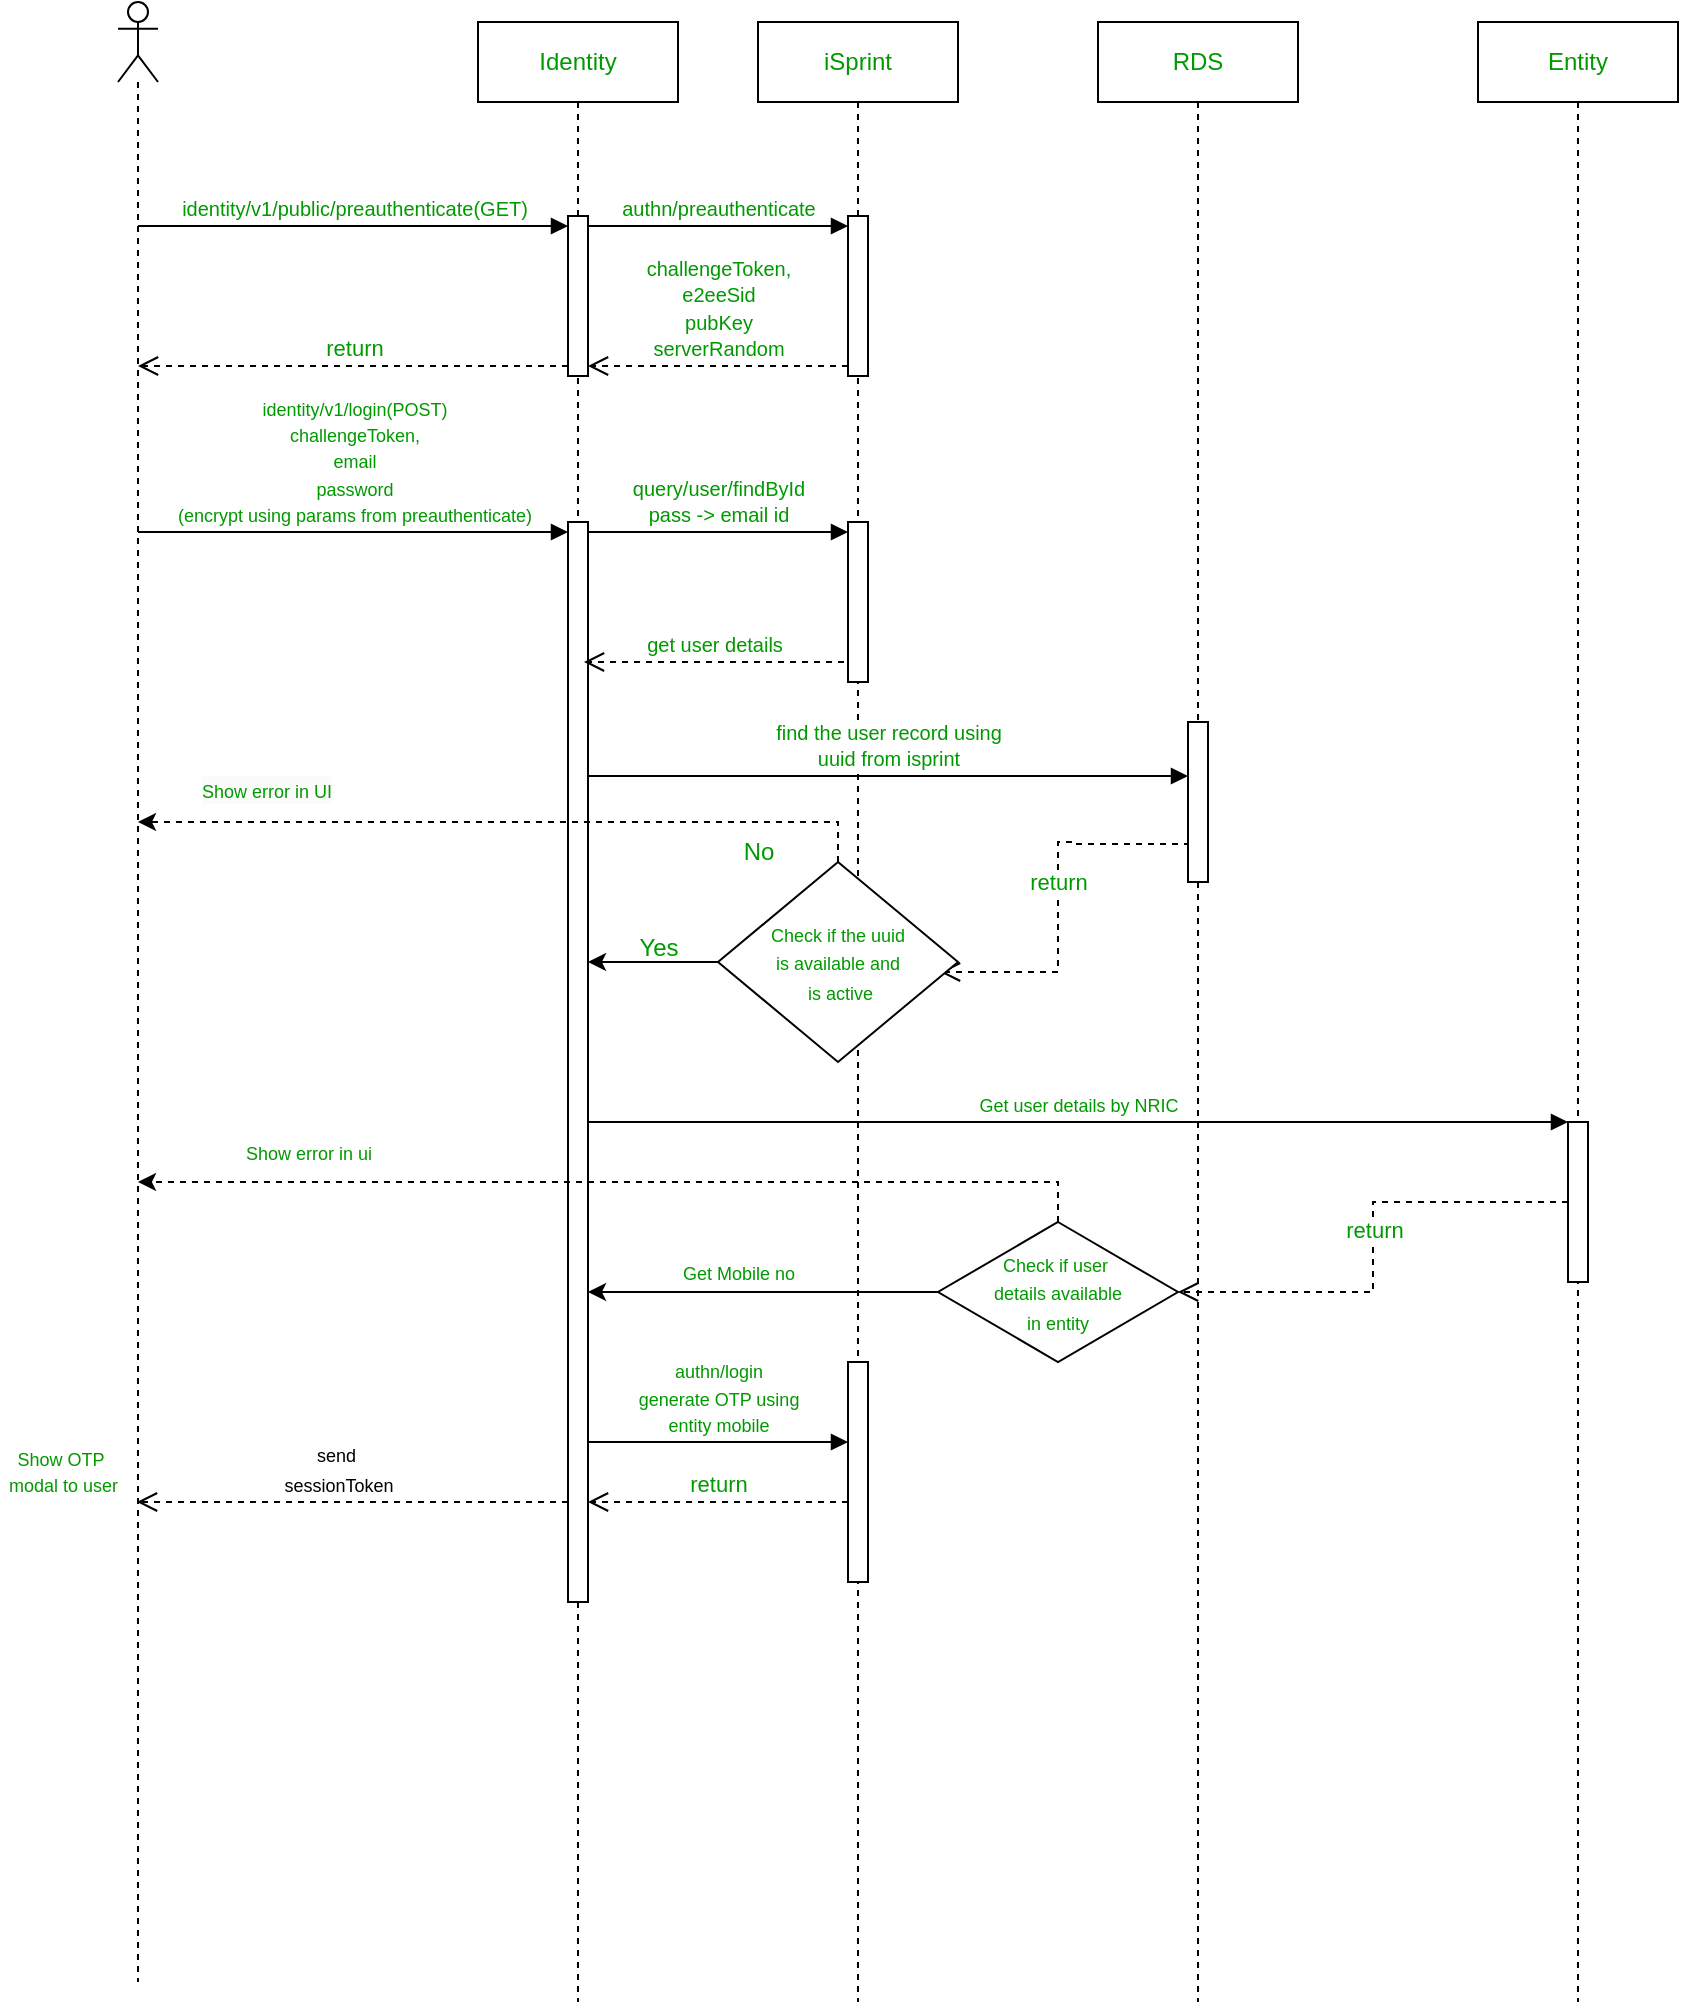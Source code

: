 <mxfile version="22.0.4" type="github">
  <diagram name="Page-1" id="RJbHu5sxq5I47JQGmV-o">
    <mxGraphModel dx="794" dy="432" grid="1" gridSize="10" guides="1" tooltips="1" connect="1" arrows="1" fold="1" page="1" pageScale="1" pageWidth="850" pageHeight="1100" math="0" shadow="0">
      <root>
        <mxCell id="0" />
        <mxCell id="1" parent="0" />
        <mxCell id="B1Z8W7b9JruNJQS_tEDy-1" value="" style="shape=umlLifeline;perimeter=lifelinePerimeter;whiteSpace=wrap;html=1;container=1;dropTarget=0;collapsible=0;recursiveResize=0;outlineConnect=0;portConstraint=eastwest;newEdgeStyle={&quot;curved&quot;:0,&quot;rounded&quot;:0};participant=umlActor;fontColor=#009900;" vertex="1" parent="1">
          <mxGeometry x="80" y="70" width="20" height="990" as="geometry" />
        </mxCell>
        <mxCell id="B1Z8W7b9JruNJQS_tEDy-2" value="Identity" style="shape=umlLifeline;perimeter=lifelinePerimeter;whiteSpace=wrap;html=1;container=1;dropTarget=0;collapsible=0;recursiveResize=0;outlineConnect=0;portConstraint=eastwest;newEdgeStyle={&quot;curved&quot;:0,&quot;rounded&quot;:0};fontColor=#009900;" vertex="1" parent="1">
          <mxGeometry x="260" y="80" width="100" height="990" as="geometry" />
        </mxCell>
        <mxCell id="B1Z8W7b9JruNJQS_tEDy-6" value="" style="html=1;points=[[0,0,0,0,5],[0,1,0,0,-5],[1,0,0,0,5],[1,1,0,0,-5]];perimeter=orthogonalPerimeter;outlineConnect=0;targetShapes=umlLifeline;portConstraint=eastwest;newEdgeStyle={&quot;curved&quot;:0,&quot;rounded&quot;:0};fontColor=#009900;" vertex="1" parent="B1Z8W7b9JruNJQS_tEDy-2">
          <mxGeometry x="45" y="97" width="10" height="80" as="geometry" />
        </mxCell>
        <mxCell id="B1Z8W7b9JruNJQS_tEDy-16" value="" style="html=1;points=[[0,0,0,0,5],[0,1,0,0,-5],[1,0,0,0,5],[1,1,0,0,-5]];perimeter=orthogonalPerimeter;outlineConnect=0;targetShapes=umlLifeline;portConstraint=eastwest;newEdgeStyle={&quot;curved&quot;:0,&quot;rounded&quot;:0};fontColor=#009900;" vertex="1" parent="B1Z8W7b9JruNJQS_tEDy-2">
          <mxGeometry x="45" y="250" width="10" height="540" as="geometry" />
        </mxCell>
        <mxCell id="B1Z8W7b9JruNJQS_tEDy-3" value="iSprint" style="shape=umlLifeline;perimeter=lifelinePerimeter;whiteSpace=wrap;html=1;container=1;dropTarget=0;collapsible=0;recursiveResize=0;outlineConnect=0;portConstraint=eastwest;newEdgeStyle={&quot;curved&quot;:0,&quot;rounded&quot;:0};fontColor=#009900;" vertex="1" parent="1">
          <mxGeometry x="400" y="80" width="100" height="990" as="geometry" />
        </mxCell>
        <mxCell id="B1Z8W7b9JruNJQS_tEDy-10" value="" style="html=1;points=[[0,0,0,0,5],[0,1,0,0,-5],[1,0,0,0,5],[1,1,0,0,-5]];perimeter=orthogonalPerimeter;outlineConnect=0;targetShapes=umlLifeline;portConstraint=eastwest;newEdgeStyle={&quot;curved&quot;:0,&quot;rounded&quot;:0};fontColor=#009900;" vertex="1" parent="B1Z8W7b9JruNJQS_tEDy-3">
          <mxGeometry x="45" y="97" width="10" height="80" as="geometry" />
        </mxCell>
        <mxCell id="B1Z8W7b9JruNJQS_tEDy-19" value="" style="html=1;points=[[0,0,0,0,5],[0,1,0,0,-5],[1,0,0,0,5],[1,1,0,0,-5]];perimeter=orthogonalPerimeter;outlineConnect=0;targetShapes=umlLifeline;portConstraint=eastwest;newEdgeStyle={&quot;curved&quot;:0,&quot;rounded&quot;:0};fontColor=#009900;" vertex="1" parent="B1Z8W7b9JruNJQS_tEDy-3">
          <mxGeometry x="45" y="250" width="10" height="80" as="geometry" />
        </mxCell>
        <mxCell id="B1Z8W7b9JruNJQS_tEDy-43" value="" style="html=1;points=[[0,0,0,0,5],[0,1,0,0,-5],[1,0,0,0,5],[1,1,0,0,-5]];perimeter=orthogonalPerimeter;outlineConnect=0;targetShapes=umlLifeline;portConstraint=eastwest;newEdgeStyle={&quot;curved&quot;:0,&quot;rounded&quot;:0};fontColor=#009900;" vertex="1" parent="B1Z8W7b9JruNJQS_tEDy-3">
          <mxGeometry x="45" y="670" width="10" height="110" as="geometry" />
        </mxCell>
        <mxCell id="B1Z8W7b9JruNJQS_tEDy-4" value="RDS" style="shape=umlLifeline;perimeter=lifelinePerimeter;whiteSpace=wrap;html=1;container=1;dropTarget=0;collapsible=0;recursiveResize=0;outlineConnect=0;portConstraint=eastwest;newEdgeStyle={&quot;curved&quot;:0,&quot;rounded&quot;:0};fontColor=#009900;" vertex="1" parent="1">
          <mxGeometry x="570" y="80" width="100" height="990" as="geometry" />
        </mxCell>
        <mxCell id="B1Z8W7b9JruNJQS_tEDy-22" value="" style="html=1;points=[[0,0,0,0,5],[0,1,0,0,-5],[1,0,0,0,5],[1,1,0,0,-5]];perimeter=orthogonalPerimeter;outlineConnect=0;targetShapes=umlLifeline;portConstraint=eastwest;newEdgeStyle={&quot;curved&quot;:0,&quot;rounded&quot;:0};fontColor=#009900;" vertex="1" parent="B1Z8W7b9JruNJQS_tEDy-4">
          <mxGeometry x="45" y="350" width="10" height="80" as="geometry" />
        </mxCell>
        <mxCell id="B1Z8W7b9JruNJQS_tEDy-5" value="Entity" style="shape=umlLifeline;perimeter=lifelinePerimeter;whiteSpace=wrap;html=1;container=1;dropTarget=0;collapsible=0;recursiveResize=0;outlineConnect=0;portConstraint=eastwest;newEdgeStyle={&quot;curved&quot;:0,&quot;rounded&quot;:0};fontColor=#009900;" vertex="1" parent="1">
          <mxGeometry x="760" y="80" width="100" height="990" as="geometry" />
        </mxCell>
        <mxCell id="B1Z8W7b9JruNJQS_tEDy-37" value="" style="html=1;points=[[0,0,0,0,5],[0,1,0,0,-5],[1,0,0,0,5],[1,1,0,0,-5]];perimeter=orthogonalPerimeter;outlineConnect=0;targetShapes=umlLifeline;portConstraint=eastwest;newEdgeStyle={&quot;curved&quot;:0,&quot;rounded&quot;:0};fontColor=#009900;" vertex="1" parent="B1Z8W7b9JruNJQS_tEDy-5">
          <mxGeometry x="45" y="550" width="10" height="80" as="geometry" />
        </mxCell>
        <mxCell id="B1Z8W7b9JruNJQS_tEDy-7" value="&lt;font style=&quot;font-size: 10px;&quot;&gt;identity/v1/public/preauthenticate(GET)&lt;/font&gt;" style="html=1;verticalAlign=bottom;endArrow=block;curved=0;rounded=0;entryX=0;entryY=0;entryDx=0;entryDy=5;fontColor=#009900;" edge="1" target="B1Z8W7b9JruNJQS_tEDy-6" parent="1" source="B1Z8W7b9JruNJQS_tEDy-1">
          <mxGeometry relative="1" as="geometry">
            <mxPoint x="210" y="195" as="sourcePoint" />
          </mxGeometry>
        </mxCell>
        <mxCell id="B1Z8W7b9JruNJQS_tEDy-8" value="return" style="html=1;verticalAlign=bottom;endArrow=open;dashed=1;endSize=8;curved=0;rounded=0;exitX=0;exitY=1;exitDx=0;exitDy=-5;fontColor=#009900;" edge="1" source="B1Z8W7b9JruNJQS_tEDy-6" parent="1" target="B1Z8W7b9JruNJQS_tEDy-1">
          <mxGeometry relative="1" as="geometry">
            <mxPoint x="210" y="265" as="targetPoint" />
          </mxGeometry>
        </mxCell>
        <mxCell id="B1Z8W7b9JruNJQS_tEDy-11" value="&lt;font style=&quot;font-size: 10px;&quot;&gt;authn/preauthenticate&lt;/font&gt;" style="html=1;verticalAlign=bottom;endArrow=block;curved=0;rounded=0;entryX=0;entryY=0;entryDx=0;entryDy=5;fontColor=#009900;" edge="1" parent="1" target="B1Z8W7b9JruNJQS_tEDy-10" source="B1Z8W7b9JruNJQS_tEDy-6">
          <mxGeometry relative="1" as="geometry">
            <mxPoint x="300" y="182" as="sourcePoint" />
          </mxGeometry>
        </mxCell>
        <mxCell id="B1Z8W7b9JruNJQS_tEDy-12" value="&lt;font style=&quot;font-size: 10px;&quot;&gt;challengeToken,&lt;br&gt;e2eeSid&lt;br&gt;pubKey&lt;br&gt;serverRandom&lt;/font&gt;" style="html=1;verticalAlign=bottom;endArrow=open;dashed=1;endSize=8;curved=0;rounded=0;exitX=0;exitY=1;exitDx=0;exitDy=-5;entryX=1;entryY=1;entryDx=0;entryDy=-5;entryPerimeter=0;fontColor=#009900;" edge="1" parent="1" source="B1Z8W7b9JruNJQS_tEDy-10" target="B1Z8W7b9JruNJQS_tEDy-6">
          <mxGeometry relative="1" as="geometry">
            <mxPoint x="300" y="252" as="targetPoint" />
          </mxGeometry>
        </mxCell>
        <mxCell id="B1Z8W7b9JruNJQS_tEDy-17" value="&lt;font style=&quot;font-size: 9px;&quot;&gt;identity/v1/login(POST)&lt;br&gt;challengeToken,&lt;br&gt;email&lt;br&gt;password &lt;br&gt;(encrypt using params from preauthenticate)&lt;/font&gt;" style="html=1;verticalAlign=bottom;endArrow=block;curved=0;rounded=0;entryX=0;entryY=0;entryDx=0;entryDy=5;fontColor=#009900;" edge="1" parent="1" target="B1Z8W7b9JruNJQS_tEDy-16" source="B1Z8W7b9JruNJQS_tEDy-1">
          <mxGeometry relative="1" as="geometry">
            <mxPoint x="130" y="335" as="sourcePoint" />
          </mxGeometry>
        </mxCell>
        <mxCell id="B1Z8W7b9JruNJQS_tEDy-20" value="&lt;font style=&quot;font-size: 10px;&quot;&gt;query/user/findById&lt;br&gt;pass -&amp;gt; email id&lt;br&gt;&lt;/font&gt;" style="html=1;verticalAlign=bottom;endArrow=block;curved=0;rounded=0;exitX=1;exitY=0;exitDx=0;exitDy=5;exitPerimeter=0;entryX=0;entryY=0;entryDx=0;entryDy=5;entryPerimeter=0;fontColor=#009900;" edge="1" parent="1" source="B1Z8W7b9JruNJQS_tEDy-16" target="B1Z8W7b9JruNJQS_tEDy-19">
          <mxGeometry relative="1" as="geometry">
            <mxPoint x="340" y="340" as="sourcePoint" />
            <mxPoint x="410" y="335" as="targetPoint" />
          </mxGeometry>
        </mxCell>
        <mxCell id="B1Z8W7b9JruNJQS_tEDy-21" value="&lt;span style=&quot;font-size: 10px;&quot;&gt;get user details&lt;/span&gt;" style="html=1;verticalAlign=bottom;endArrow=open;dashed=1;endSize=8;curved=0;rounded=0;exitX=0;exitY=1;exitDx=0;exitDy=-5;entryX=1;entryY=1;entryDx=0;entryDy=-5;entryPerimeter=0;fontColor=#009900;" edge="1" parent="1">
          <mxGeometry relative="1" as="geometry">
            <mxPoint x="313" y="400" as="targetPoint" />
            <mxPoint x="443" y="400" as="sourcePoint" />
          </mxGeometry>
        </mxCell>
        <mxCell id="B1Z8W7b9JruNJQS_tEDy-23" value="&lt;font style=&quot;font-size: 10px;&quot;&gt;find the user record using &lt;br&gt;uuid from isprint&lt;br&gt;&lt;/font&gt;" style="html=1;verticalAlign=bottom;endArrow=block;curved=0;rounded=0;fontColor=#009900;" edge="1" parent="1">
          <mxGeometry relative="1" as="geometry">
            <mxPoint x="315" y="457" as="sourcePoint" />
            <mxPoint x="615" y="457" as="targetPoint" />
          </mxGeometry>
        </mxCell>
        <mxCell id="B1Z8W7b9JruNJQS_tEDy-25" value="return" style="html=1;verticalAlign=bottom;endArrow=open;dashed=1;endSize=8;rounded=0;entryX=0.925;entryY=0.55;entryDx=0;entryDy=0;entryPerimeter=0;strokeColor=default;edgeStyle=orthogonalEdgeStyle;fontColor=#009900;" edge="1" parent="1" target="B1Z8W7b9JruNJQS_tEDy-28">
          <mxGeometry x="0.004" relative="1" as="geometry">
            <mxPoint x="615" y="490" as="sourcePoint" />
            <mxPoint x="500" y="520" as="targetPoint" />
            <Array as="points">
              <mxPoint x="615" y="491" />
              <mxPoint x="558" y="491" />
              <mxPoint x="558" y="490" />
              <mxPoint x="550" y="490" />
              <mxPoint x="550" y="555" />
            </Array>
            <mxPoint as="offset" />
          </mxGeometry>
        </mxCell>
        <mxCell id="B1Z8W7b9JruNJQS_tEDy-30" style="rounded=0;orthogonalLoop=1;jettySize=auto;html=1;exitX=0;exitY=0.5;exitDx=0;exitDy=0;fontColor=#009900;" edge="1" parent="1" source="B1Z8W7b9JruNJQS_tEDy-28" target="B1Z8W7b9JruNJQS_tEDy-16">
          <mxGeometry relative="1" as="geometry" />
        </mxCell>
        <mxCell id="B1Z8W7b9JruNJQS_tEDy-31" style="edgeStyle=orthogonalEdgeStyle;rounded=0;orthogonalLoop=1;jettySize=auto;html=1;exitX=0.5;exitY=0;exitDx=0;exitDy=0;dashed=1;fontColor=#009900;" edge="1" parent="1" source="B1Z8W7b9JruNJQS_tEDy-28" target="B1Z8W7b9JruNJQS_tEDy-1">
          <mxGeometry relative="1" as="geometry">
            <Array as="points">
              <mxPoint x="440" y="480" />
            </Array>
          </mxGeometry>
        </mxCell>
        <mxCell id="B1Z8W7b9JruNJQS_tEDy-28" value="&lt;font style=&quot;font-size: 9px;&quot;&gt;Check if the uuid &lt;br&gt;is available and&lt;br&gt;&amp;nbsp;is active&lt;/font&gt;" style="rhombus;whiteSpace=wrap;html=1;fontColor=#009900;" vertex="1" parent="1">
          <mxGeometry x="380" y="500" width="120" height="100" as="geometry" />
        </mxCell>
        <mxCell id="B1Z8W7b9JruNJQS_tEDy-32" value="No" style="text;html=1;align=center;verticalAlign=middle;resizable=0;points=[];autosize=1;strokeColor=none;fillColor=none;fontColor=#009900;" vertex="1" parent="1">
          <mxGeometry x="380" y="480" width="40" height="30" as="geometry" />
        </mxCell>
        <mxCell id="B1Z8W7b9JruNJQS_tEDy-33" value="Yes" style="text;html=1;align=center;verticalAlign=middle;resizable=0;points=[];autosize=1;strokeColor=none;fillColor=none;fontColor=#009900;" vertex="1" parent="1">
          <mxGeometry x="330" y="528" width="40" height="30" as="geometry" />
        </mxCell>
        <mxCell id="B1Z8W7b9JruNJQS_tEDy-35" value="&lt;span style=&quot;font-family: Helvetica; font-style: normal; font-variant-ligatures: normal; font-variant-caps: normal; font-weight: 400; letter-spacing: normal; orphans: 2; text-align: center; text-indent: 0px; text-transform: none; widows: 2; word-spacing: 0px; -webkit-text-stroke-width: 0px; background-color: rgb(251, 251, 251); text-decoration-thickness: initial; text-decoration-style: initial; text-decoration-color: initial; float: none; display: inline !important;&quot;&gt;&lt;font style=&quot;font-size: 9px;&quot;&gt;Show error in UI&lt;/font&gt;&lt;/span&gt;" style="text;whiteSpace=wrap;html=1;fontColor=#009900;" vertex="1" parent="1">
          <mxGeometry x="120" y="450" width="120" height="40" as="geometry" />
        </mxCell>
        <mxCell id="B1Z8W7b9JruNJQS_tEDy-38" value="&lt;font style=&quot;font-size: 9px;&quot;&gt;Get user details by NRIC&lt;/font&gt;" style="html=1;verticalAlign=bottom;endArrow=block;curved=0;rounded=0;fontColor=#009900;" edge="1" parent="1" source="B1Z8W7b9JruNJQS_tEDy-16" target="B1Z8W7b9JruNJQS_tEDy-37">
          <mxGeometry relative="1" as="geometry">
            <mxPoint x="350" y="630" as="sourcePoint" />
            <mxPoint x="740" y="640" as="targetPoint" />
          </mxGeometry>
        </mxCell>
        <mxCell id="B1Z8W7b9JruNJQS_tEDy-44" style="rounded=0;orthogonalLoop=1;jettySize=auto;html=1;exitX=0;exitY=0.5;exitDx=0;exitDy=0;fontColor=#009900;" edge="1" parent="1" source="B1Z8W7b9JruNJQS_tEDy-39" target="B1Z8W7b9JruNJQS_tEDy-16">
          <mxGeometry relative="1" as="geometry" />
        </mxCell>
        <mxCell id="B1Z8W7b9JruNJQS_tEDy-39" value="&lt;font style=&quot;font-size: 9px;&quot;&gt;Check if user&amp;nbsp;&lt;br&gt;details available&lt;br&gt;in entity&lt;br&gt;&lt;/font&gt;" style="rhombus;whiteSpace=wrap;html=1;fontColor=#009900;" vertex="1" parent="1">
          <mxGeometry x="490" y="680" width="120" height="70" as="geometry" />
        </mxCell>
        <mxCell id="B1Z8W7b9JruNJQS_tEDy-40" value="return" style="html=1;verticalAlign=bottom;endArrow=open;dashed=1;endSize=8;rounded=0;entryX=1;entryY=0.5;entryDx=0;entryDy=0;edgeStyle=orthogonalEdgeStyle;fontColor=#009900;" edge="1" parent="1" source="B1Z8W7b9JruNJQS_tEDy-37" target="B1Z8W7b9JruNJQS_tEDy-39">
          <mxGeometry relative="1" as="geometry">
            <mxPoint x="760" y="680" as="sourcePoint" />
            <mxPoint x="680" y="680" as="targetPoint" />
          </mxGeometry>
        </mxCell>
        <mxCell id="B1Z8W7b9JruNJQS_tEDy-41" style="edgeStyle=orthogonalEdgeStyle;rounded=0;orthogonalLoop=1;jettySize=auto;html=1;exitX=0.5;exitY=0;exitDx=0;exitDy=0;dashed=1;fontColor=#009900;" edge="1" parent="1" target="B1Z8W7b9JruNJQS_tEDy-1">
          <mxGeometry relative="1" as="geometry">
            <mxPoint x="550" y="680" as="sourcePoint" />
            <mxPoint x="200" y="660" as="targetPoint" />
            <Array as="points">
              <mxPoint x="550" y="660" />
            </Array>
          </mxGeometry>
        </mxCell>
        <mxCell id="B1Z8W7b9JruNJQS_tEDy-42" value="&lt;font style=&quot;font-size: 9px;&quot;&gt;Show error in ui&lt;/font&gt;" style="text;html=1;align=center;verticalAlign=middle;resizable=0;points=[];autosize=1;strokeColor=none;fillColor=none;fontColor=#009900;" vertex="1" parent="1">
          <mxGeometry x="130" y="630" width="90" height="30" as="geometry" />
        </mxCell>
        <mxCell id="B1Z8W7b9JruNJQS_tEDy-45" value="&lt;font style=&quot;font-size: 9px;&quot;&gt;Get Mobile no&lt;/font&gt;" style="text;html=1;align=center;verticalAlign=middle;resizable=0;points=[];autosize=1;strokeColor=none;fillColor=none;fontColor=#009900;" vertex="1" parent="1">
          <mxGeometry x="350" y="690" width="80" height="30" as="geometry" />
        </mxCell>
        <mxCell id="B1Z8W7b9JruNJQS_tEDy-48" value="&lt;font style=&quot;font-size: 9px;&quot;&gt;authn/login&lt;br&gt;generate OTP using &lt;br&gt;entity mobile&lt;/font&gt;" style="html=1;verticalAlign=bottom;endArrow=block;curved=0;rounded=0;exitX=0.967;exitY=0.97;exitDx=0;exitDy=0;exitPerimeter=0;fontColor=#009900;" edge="1" parent="1">
          <mxGeometry width="80" relative="1" as="geometry">
            <mxPoint x="314.67" y="790" as="sourcePoint" />
            <mxPoint x="445" y="790" as="targetPoint" />
          </mxGeometry>
        </mxCell>
        <mxCell id="B1Z8W7b9JruNJQS_tEDy-49" value="return" style="html=1;verticalAlign=bottom;endArrow=open;dashed=1;endSize=8;curved=0;rounded=0;fontColor=#009900;" edge="1" parent="1">
          <mxGeometry relative="1" as="geometry">
            <mxPoint x="445" y="820" as="sourcePoint" />
            <mxPoint x="315" y="820" as="targetPoint" />
          </mxGeometry>
        </mxCell>
        <mxCell id="B1Z8W7b9JruNJQS_tEDy-50" value="&lt;font style=&quot;font-size: 9px;&quot;&gt;Show OTP&lt;br&gt;&amp;nbsp;modal to user&lt;/font&gt;" style="html=1;verticalAlign=bottom;endArrow=open;dashed=1;endSize=8;curved=0;rounded=0;fontColor=#009900;" edge="1" parent="1">
          <mxGeometry x="1" y="40" relative="1" as="geometry">
            <mxPoint x="305" y="820" as="sourcePoint" />
            <mxPoint x="89.5" y="820" as="targetPoint" />
            <mxPoint x="-39" y="-40" as="offset" />
          </mxGeometry>
        </mxCell>
        <mxCell id="B1Z8W7b9JruNJQS_tEDy-51" value="&lt;font style=&quot;font-size: 9px;&quot;&gt;send&amp;nbsp;&lt;br&gt;sessionToken&lt;/font&gt;" style="text;html=1;align=center;verticalAlign=middle;resizable=0;points=[];autosize=1;strokeColor=none;fillColor=none;" vertex="1" parent="1">
          <mxGeometry x="150" y="783" width="80" height="40" as="geometry" />
        </mxCell>
      </root>
    </mxGraphModel>
  </diagram>
</mxfile>
